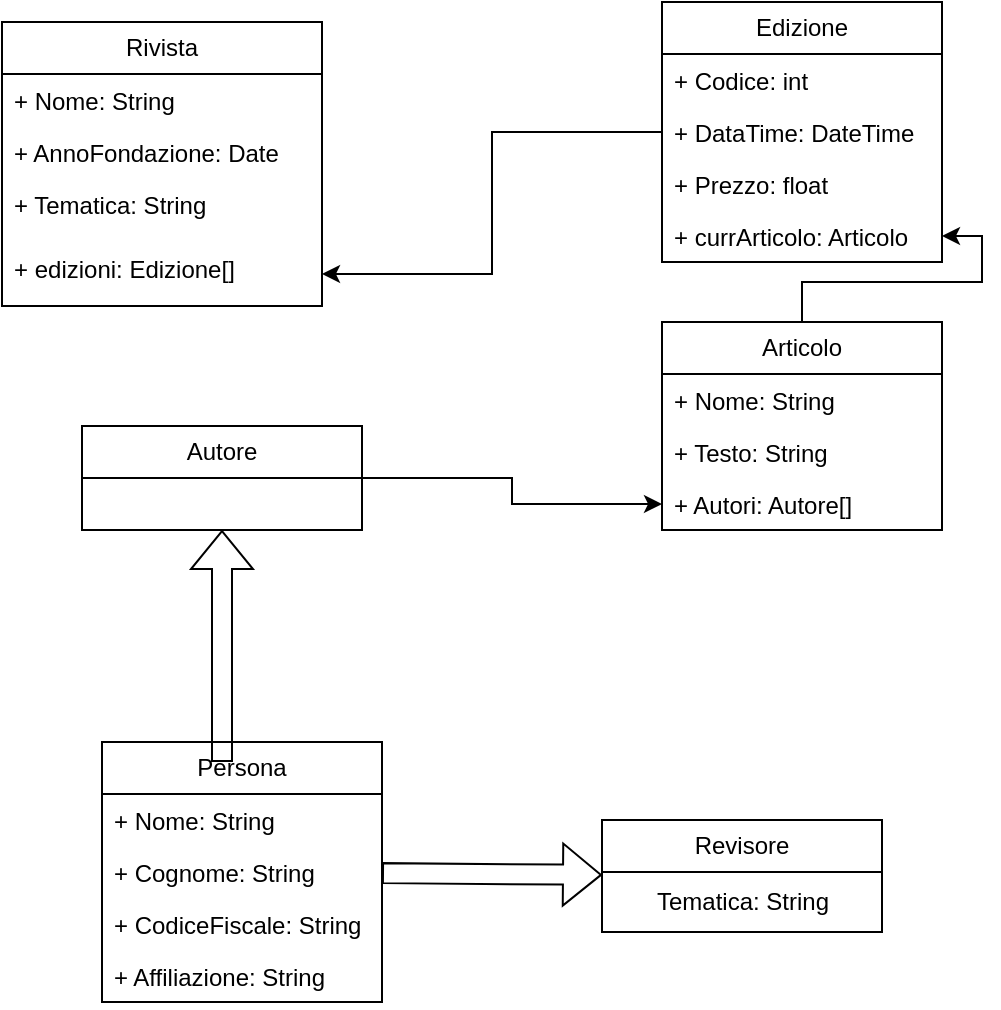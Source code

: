 <mxfile version="24.3.1" type="device">
  <diagram id="C5RBs43oDa-KdzZeNtuy" name="Page-1">
    <mxGraphModel dx="532" dy="627" grid="1" gridSize="10" guides="1" tooltips="1" connect="1" arrows="1" fold="1" page="1" pageScale="1" pageWidth="827" pageHeight="1169" math="0" shadow="0">
      <root>
        <mxCell id="WIyWlLk6GJQsqaUBKTNV-0" />
        <mxCell id="WIyWlLk6GJQsqaUBKTNV-1" parent="WIyWlLk6GJQsqaUBKTNV-0" />
        <mxCell id="NDr7O7cGpFYVID1G7kV1-36" style="edgeStyle=orthogonalEdgeStyle;rounded=0;orthogonalLoop=1;jettySize=auto;html=1;" edge="1" parent="WIyWlLk6GJQsqaUBKTNV-1" source="NDr7O7cGpFYVID1G7kV1-5" target="NDr7O7cGpFYVID1G7kV1-30">
          <mxGeometry relative="1" as="geometry" />
        </mxCell>
        <mxCell id="NDr7O7cGpFYVID1G7kV1-5" value="Edizione" style="swimlane;fontStyle=0;childLayout=stackLayout;horizontal=1;startSize=26;fillColor=none;horizontalStack=0;resizeParent=1;resizeParentMax=0;resizeLast=0;collapsible=1;marginBottom=0;whiteSpace=wrap;html=1;" vertex="1" parent="WIyWlLk6GJQsqaUBKTNV-1">
          <mxGeometry x="400" y="180" width="140" height="130" as="geometry" />
        </mxCell>
        <mxCell id="NDr7O7cGpFYVID1G7kV1-6" value="+ Codice: int" style="text;strokeColor=none;fillColor=none;align=left;verticalAlign=top;spacingLeft=4;spacingRight=4;overflow=hidden;rotatable=0;points=[[0,0.5],[1,0.5]];portConstraint=eastwest;whiteSpace=wrap;html=1;" vertex="1" parent="NDr7O7cGpFYVID1G7kV1-5">
          <mxGeometry y="26" width="140" height="26" as="geometry" />
        </mxCell>
        <mxCell id="NDr7O7cGpFYVID1G7kV1-7" value="+ DataTime: DateTime" style="text;strokeColor=none;fillColor=none;align=left;verticalAlign=top;spacingLeft=4;spacingRight=4;overflow=hidden;rotatable=0;points=[[0,0.5],[1,0.5]];portConstraint=eastwest;whiteSpace=wrap;html=1;" vertex="1" parent="NDr7O7cGpFYVID1G7kV1-5">
          <mxGeometry y="52" width="140" height="26" as="geometry" />
        </mxCell>
        <mxCell id="NDr7O7cGpFYVID1G7kV1-8" value="+ Prezzo: float" style="text;strokeColor=none;fillColor=none;align=left;verticalAlign=top;spacingLeft=4;spacingRight=4;overflow=hidden;rotatable=0;points=[[0,0.5],[1,0.5]];portConstraint=eastwest;whiteSpace=wrap;html=1;" vertex="1" parent="NDr7O7cGpFYVID1G7kV1-5">
          <mxGeometry y="78" width="140" height="26" as="geometry" />
        </mxCell>
        <mxCell id="NDr7O7cGpFYVID1G7kV1-29" value="+ currArticolo: Articolo" style="text;strokeColor=none;fillColor=none;align=left;verticalAlign=top;spacingLeft=4;spacingRight=4;overflow=hidden;rotatable=0;points=[[0,0.5],[1,0.5]];portConstraint=eastwest;whiteSpace=wrap;html=1;" vertex="1" parent="NDr7O7cGpFYVID1G7kV1-5">
          <mxGeometry y="104" width="140" height="26" as="geometry" />
        </mxCell>
        <mxCell id="NDr7O7cGpFYVID1G7kV1-37" style="edgeStyle=orthogonalEdgeStyle;rounded=0;orthogonalLoop=1;jettySize=auto;html=1;" edge="1" parent="WIyWlLk6GJQsqaUBKTNV-1" source="NDr7O7cGpFYVID1G7kV1-9" target="NDr7O7cGpFYVID1G7kV1-29">
          <mxGeometry relative="1" as="geometry" />
        </mxCell>
        <mxCell id="NDr7O7cGpFYVID1G7kV1-9" value="Articolo" style="swimlane;fontStyle=0;childLayout=stackLayout;horizontal=1;startSize=26;fillColor=none;horizontalStack=0;resizeParent=1;resizeParentMax=0;resizeLast=0;collapsible=1;marginBottom=0;whiteSpace=wrap;html=1;" vertex="1" parent="WIyWlLk6GJQsqaUBKTNV-1">
          <mxGeometry x="400" y="340" width="140" height="104" as="geometry" />
        </mxCell>
        <mxCell id="NDr7O7cGpFYVID1G7kV1-27" value="+ Nome: String" style="text;strokeColor=none;fillColor=none;align=left;verticalAlign=top;spacingLeft=4;spacingRight=4;overflow=hidden;rotatable=0;points=[[0,0.5],[1,0.5]];portConstraint=eastwest;whiteSpace=wrap;html=1;" vertex="1" parent="NDr7O7cGpFYVID1G7kV1-9">
          <mxGeometry y="26" width="140" height="26" as="geometry" />
        </mxCell>
        <mxCell id="NDr7O7cGpFYVID1G7kV1-10" value="+ Testo: String" style="text;strokeColor=none;fillColor=none;align=left;verticalAlign=top;spacingLeft=4;spacingRight=4;overflow=hidden;rotatable=0;points=[[0,0.5],[1,0.5]];portConstraint=eastwest;whiteSpace=wrap;html=1;" vertex="1" parent="NDr7O7cGpFYVID1G7kV1-9">
          <mxGeometry y="52" width="140" height="26" as="geometry" />
        </mxCell>
        <mxCell id="NDr7O7cGpFYVID1G7kV1-28" value="+ Autori: Autore[]" style="text;strokeColor=none;fillColor=none;align=left;verticalAlign=top;spacingLeft=4;spacingRight=4;overflow=hidden;rotatable=0;points=[[0,0.5],[1,0.5]];portConstraint=eastwest;whiteSpace=wrap;html=1;" vertex="1" parent="NDr7O7cGpFYVID1G7kV1-9">
          <mxGeometry y="78" width="140" height="26" as="geometry" />
        </mxCell>
        <mxCell id="NDr7O7cGpFYVID1G7kV1-38" style="edgeStyle=orthogonalEdgeStyle;rounded=0;orthogonalLoop=1;jettySize=auto;html=1;entryX=0;entryY=0.5;entryDx=0;entryDy=0;" edge="1" parent="WIyWlLk6GJQsqaUBKTNV-1" source="NDr7O7cGpFYVID1G7kV1-13" target="NDr7O7cGpFYVID1G7kV1-28">
          <mxGeometry relative="1" as="geometry" />
        </mxCell>
        <mxCell id="NDr7O7cGpFYVID1G7kV1-13" value="Autore" style="swimlane;fontStyle=0;childLayout=stackLayout;horizontal=1;startSize=26;fillColor=none;horizontalStack=0;resizeParent=1;resizeParentMax=0;resizeLast=0;collapsible=1;marginBottom=0;whiteSpace=wrap;html=1;" vertex="1" parent="WIyWlLk6GJQsqaUBKTNV-1">
          <mxGeometry x="110" y="392" width="140" height="52" as="geometry" />
        </mxCell>
        <mxCell id="NDr7O7cGpFYVID1G7kV1-17" value="Revisore" style="swimlane;fontStyle=0;childLayout=stackLayout;horizontal=1;startSize=26;fillColor=none;horizontalStack=0;resizeParent=1;resizeParentMax=0;resizeLast=0;collapsible=1;marginBottom=0;whiteSpace=wrap;html=1;" vertex="1" parent="WIyWlLk6GJQsqaUBKTNV-1">
          <mxGeometry x="370" y="589" width="140" height="56" as="geometry" />
        </mxCell>
        <mxCell id="NDr7O7cGpFYVID1G7kV1-53" value="Tematica: String" style="text;html=1;align=center;verticalAlign=middle;resizable=0;points=[];autosize=1;strokeColor=none;fillColor=none;" vertex="1" parent="NDr7O7cGpFYVID1G7kV1-17">
          <mxGeometry y="26" width="140" height="30" as="geometry" />
        </mxCell>
        <mxCell id="NDr7O7cGpFYVID1G7kV1-21" value="Rivista" style="swimlane;fontStyle=0;childLayout=stackLayout;horizontal=1;startSize=26;fillColor=none;horizontalStack=0;resizeParent=1;resizeParentMax=0;resizeLast=0;collapsible=1;marginBottom=0;whiteSpace=wrap;html=1;" vertex="1" parent="WIyWlLk6GJQsqaUBKTNV-1">
          <mxGeometry x="70" y="190" width="160" height="142" as="geometry" />
        </mxCell>
        <mxCell id="NDr7O7cGpFYVID1G7kV1-22" value="+ Nome: String" style="text;strokeColor=none;fillColor=none;align=left;verticalAlign=top;spacingLeft=4;spacingRight=4;overflow=hidden;rotatable=0;points=[[0,0.5],[1,0.5]];portConstraint=eastwest;whiteSpace=wrap;html=1;" vertex="1" parent="NDr7O7cGpFYVID1G7kV1-21">
          <mxGeometry y="26" width="160" height="26" as="geometry" />
        </mxCell>
        <mxCell id="NDr7O7cGpFYVID1G7kV1-23" value="+ AnnoFondazione: Date" style="text;strokeColor=none;fillColor=none;align=left;verticalAlign=top;spacingLeft=4;spacingRight=4;overflow=hidden;rotatable=0;points=[[0,0.5],[1,0.5]];portConstraint=eastwest;whiteSpace=wrap;html=1;" vertex="1" parent="NDr7O7cGpFYVID1G7kV1-21">
          <mxGeometry y="52" width="160" height="26" as="geometry" />
        </mxCell>
        <mxCell id="NDr7O7cGpFYVID1G7kV1-24" value="+ Tematica: String&lt;div&gt;&lt;br&gt;&lt;/div&gt;" style="text;strokeColor=none;fillColor=none;align=left;verticalAlign=top;spacingLeft=4;spacingRight=4;overflow=hidden;rotatable=0;points=[[0,0.5],[1,0.5]];portConstraint=eastwest;whiteSpace=wrap;html=1;" vertex="1" parent="NDr7O7cGpFYVID1G7kV1-21">
          <mxGeometry y="78" width="160" height="32" as="geometry" />
        </mxCell>
        <mxCell id="NDr7O7cGpFYVID1G7kV1-30" value="+ edizioni: Edizione[]&amp;nbsp;&lt;div&gt;&lt;br&gt;&lt;/div&gt;" style="text;strokeColor=none;fillColor=none;align=left;verticalAlign=top;spacingLeft=4;spacingRight=4;overflow=hidden;rotatable=0;points=[[0,0.5],[1,0.5]];portConstraint=eastwest;whiteSpace=wrap;html=1;" vertex="1" parent="NDr7O7cGpFYVID1G7kV1-21">
          <mxGeometry y="110" width="160" height="32" as="geometry" />
        </mxCell>
        <mxCell id="NDr7O7cGpFYVID1G7kV1-39" value="Persona" style="swimlane;fontStyle=0;childLayout=stackLayout;horizontal=1;startSize=26;fillColor=none;horizontalStack=0;resizeParent=1;resizeParentMax=0;resizeLast=0;collapsible=1;marginBottom=0;whiteSpace=wrap;html=1;" vertex="1" parent="WIyWlLk6GJQsqaUBKTNV-1">
          <mxGeometry x="120" y="550" width="140" height="130" as="geometry" />
        </mxCell>
        <mxCell id="NDr7O7cGpFYVID1G7kV1-40" value="+ Nome: String" style="text;strokeColor=none;fillColor=none;align=left;verticalAlign=top;spacingLeft=4;spacingRight=4;overflow=hidden;rotatable=0;points=[[0,0.5],[1,0.5]];portConstraint=eastwest;whiteSpace=wrap;html=1;" vertex="1" parent="NDr7O7cGpFYVID1G7kV1-39">
          <mxGeometry y="26" width="140" height="26" as="geometry" />
        </mxCell>
        <mxCell id="NDr7O7cGpFYVID1G7kV1-41" value="+ Cognome: String" style="text;strokeColor=none;fillColor=none;align=left;verticalAlign=top;spacingLeft=4;spacingRight=4;overflow=hidden;rotatable=0;points=[[0,0.5],[1,0.5]];portConstraint=eastwest;whiteSpace=wrap;html=1;" vertex="1" parent="NDr7O7cGpFYVID1G7kV1-39">
          <mxGeometry y="52" width="140" height="26" as="geometry" />
        </mxCell>
        <mxCell id="NDr7O7cGpFYVID1G7kV1-42" value="+ CodiceFiscale: String" style="text;strokeColor=none;fillColor=none;align=left;verticalAlign=top;spacingLeft=4;spacingRight=4;overflow=hidden;rotatable=0;points=[[0,0.5],[1,0.5]];portConstraint=eastwest;whiteSpace=wrap;html=1;" vertex="1" parent="NDr7O7cGpFYVID1G7kV1-39">
          <mxGeometry y="78" width="140" height="26" as="geometry" />
        </mxCell>
        <mxCell id="NDr7O7cGpFYVID1G7kV1-43" value="+ Affiliazione: String" style="text;strokeColor=none;fillColor=none;align=left;verticalAlign=top;spacingLeft=4;spacingRight=4;overflow=hidden;rotatable=0;points=[[0,0.5],[1,0.5]];portConstraint=eastwest;whiteSpace=wrap;html=1;" vertex="1" parent="NDr7O7cGpFYVID1G7kV1-39">
          <mxGeometry y="104" width="140" height="26" as="geometry" />
        </mxCell>
        <mxCell id="NDr7O7cGpFYVID1G7kV1-47" value="" style="shape=flexArrow;endArrow=classic;html=1;rounded=0;" edge="1" parent="WIyWlLk6GJQsqaUBKTNV-1" target="NDr7O7cGpFYVID1G7kV1-13">
          <mxGeometry width="50" height="50" relative="1" as="geometry">
            <mxPoint x="180" y="560" as="sourcePoint" />
            <mxPoint x="130" y="490" as="targetPoint" />
          </mxGeometry>
        </mxCell>
        <mxCell id="NDr7O7cGpFYVID1G7kV1-48" value="" style="shape=flexArrow;endArrow=classic;html=1;rounded=0;" edge="1" parent="WIyWlLk6GJQsqaUBKTNV-1" source="NDr7O7cGpFYVID1G7kV1-39" target="NDr7O7cGpFYVID1G7kV1-17">
          <mxGeometry width="50" height="50" relative="1" as="geometry">
            <mxPoint x="230" y="560" as="sourcePoint" />
            <mxPoint x="205" y="444" as="targetPoint" />
          </mxGeometry>
        </mxCell>
      </root>
    </mxGraphModel>
  </diagram>
</mxfile>
